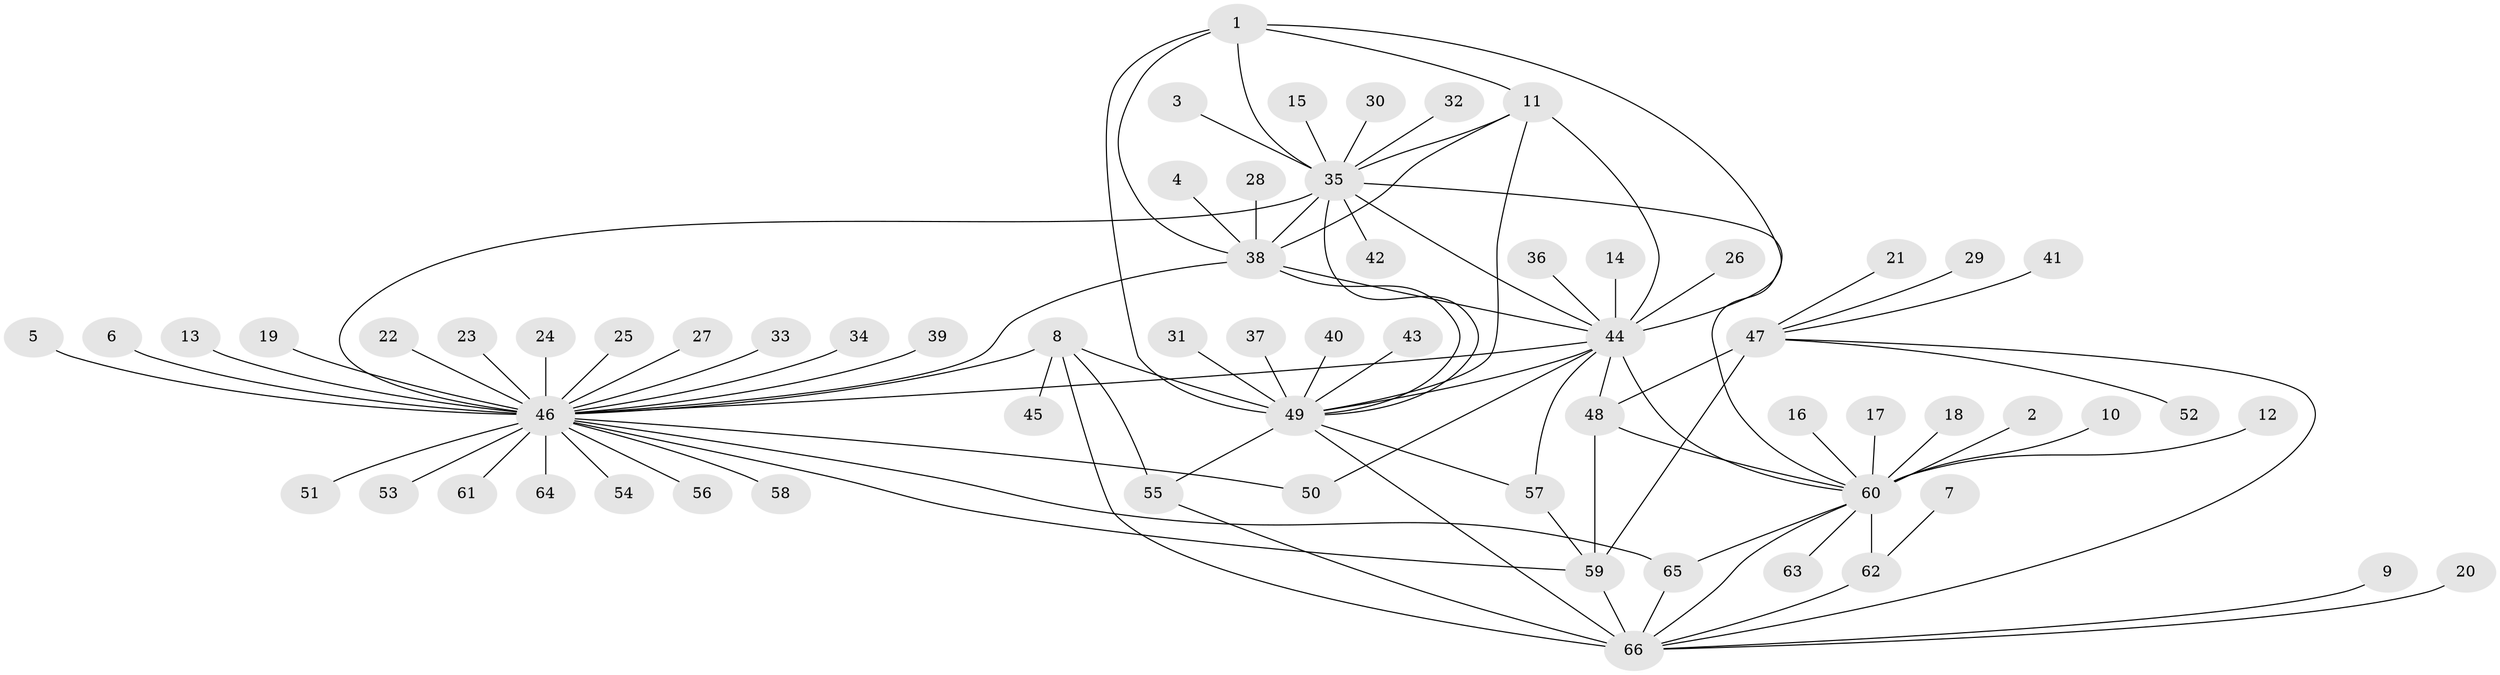 // original degree distribution, {5: 0.030534351145038167, 9: 0.05343511450381679, 10: 0.022900763358778626, 13: 0.007633587786259542, 7: 0.030534351145038167, 8: 0.030534351145038167, 6: 0.015267175572519083, 12: 0.022900763358778626, 14: 0.015267175572519083, 11: 0.007633587786259542, 1: 0.6412213740458015, 3: 0.022900763358778626, 2: 0.08396946564885496, 4: 0.015267175572519083}
// Generated by graph-tools (version 1.1) at 2025/50/03/09/25 03:50:28]
// undirected, 66 vertices, 94 edges
graph export_dot {
graph [start="1"]
  node [color=gray90,style=filled];
  1;
  2;
  3;
  4;
  5;
  6;
  7;
  8;
  9;
  10;
  11;
  12;
  13;
  14;
  15;
  16;
  17;
  18;
  19;
  20;
  21;
  22;
  23;
  24;
  25;
  26;
  27;
  28;
  29;
  30;
  31;
  32;
  33;
  34;
  35;
  36;
  37;
  38;
  39;
  40;
  41;
  42;
  43;
  44;
  45;
  46;
  47;
  48;
  49;
  50;
  51;
  52;
  53;
  54;
  55;
  56;
  57;
  58;
  59;
  60;
  61;
  62;
  63;
  64;
  65;
  66;
  1 -- 11 [weight=1.0];
  1 -- 35 [weight=1.0];
  1 -- 38 [weight=1.0];
  1 -- 44 [weight=1.0];
  1 -- 49 [weight=1.0];
  2 -- 60 [weight=1.0];
  3 -- 35 [weight=1.0];
  4 -- 38 [weight=1.0];
  5 -- 46 [weight=1.0];
  6 -- 46 [weight=1.0];
  7 -- 62 [weight=1.0];
  8 -- 45 [weight=1.0];
  8 -- 46 [weight=1.0];
  8 -- 49 [weight=4.0];
  8 -- 55 [weight=3.0];
  8 -- 66 [weight=3.0];
  9 -- 66 [weight=1.0];
  10 -- 60 [weight=1.0];
  11 -- 35 [weight=1.0];
  11 -- 38 [weight=1.0];
  11 -- 44 [weight=1.0];
  11 -- 49 [weight=1.0];
  12 -- 60 [weight=1.0];
  13 -- 46 [weight=1.0];
  14 -- 44 [weight=1.0];
  15 -- 35 [weight=1.0];
  16 -- 60 [weight=1.0];
  17 -- 60 [weight=1.0];
  18 -- 60 [weight=1.0];
  19 -- 46 [weight=1.0];
  20 -- 66 [weight=1.0];
  21 -- 47 [weight=1.0];
  22 -- 46 [weight=1.0];
  23 -- 46 [weight=1.0];
  24 -- 46 [weight=1.0];
  25 -- 46 [weight=1.0];
  26 -- 44 [weight=1.0];
  27 -- 46 [weight=1.0];
  28 -- 38 [weight=1.0];
  29 -- 47 [weight=1.0];
  30 -- 35 [weight=1.0];
  31 -- 49 [weight=1.0];
  32 -- 35 [weight=1.0];
  33 -- 46 [weight=1.0];
  34 -- 46 [weight=1.0];
  35 -- 38 [weight=1.0];
  35 -- 42 [weight=1.0];
  35 -- 44 [weight=1.0];
  35 -- 46 [weight=5.0];
  35 -- 49 [weight=1.0];
  35 -- 60 [weight=1.0];
  36 -- 44 [weight=1.0];
  37 -- 49 [weight=1.0];
  38 -- 44 [weight=1.0];
  38 -- 46 [weight=1.0];
  38 -- 49 [weight=1.0];
  39 -- 46 [weight=1.0];
  40 -- 49 [weight=1.0];
  41 -- 47 [weight=1.0];
  43 -- 49 [weight=1.0];
  44 -- 46 [weight=1.0];
  44 -- 48 [weight=1.0];
  44 -- 49 [weight=1.0];
  44 -- 50 [weight=1.0];
  44 -- 57 [weight=1.0];
  44 -- 60 [weight=1.0];
  46 -- 50 [weight=1.0];
  46 -- 51 [weight=1.0];
  46 -- 53 [weight=1.0];
  46 -- 54 [weight=1.0];
  46 -- 56 [weight=1.0];
  46 -- 58 [weight=1.0];
  46 -- 59 [weight=1.0];
  46 -- 61 [weight=1.0];
  46 -- 64 [weight=1.0];
  46 -- 65 [weight=1.0];
  47 -- 48 [weight=3.0];
  47 -- 52 [weight=1.0];
  47 -- 59 [weight=6.0];
  47 -- 66 [weight=1.0];
  48 -- 59 [weight=2.0];
  48 -- 60 [weight=2.0];
  49 -- 55 [weight=1.0];
  49 -- 57 [weight=1.0];
  49 -- 66 [weight=1.0];
  55 -- 66 [weight=1.0];
  57 -- 59 [weight=1.0];
  59 -- 66 [weight=1.0];
  60 -- 62 [weight=8.0];
  60 -- 63 [weight=1.0];
  60 -- 65 [weight=2.0];
  60 -- 66 [weight=1.0];
  62 -- 66 [weight=1.0];
  65 -- 66 [weight=1.0];
}
